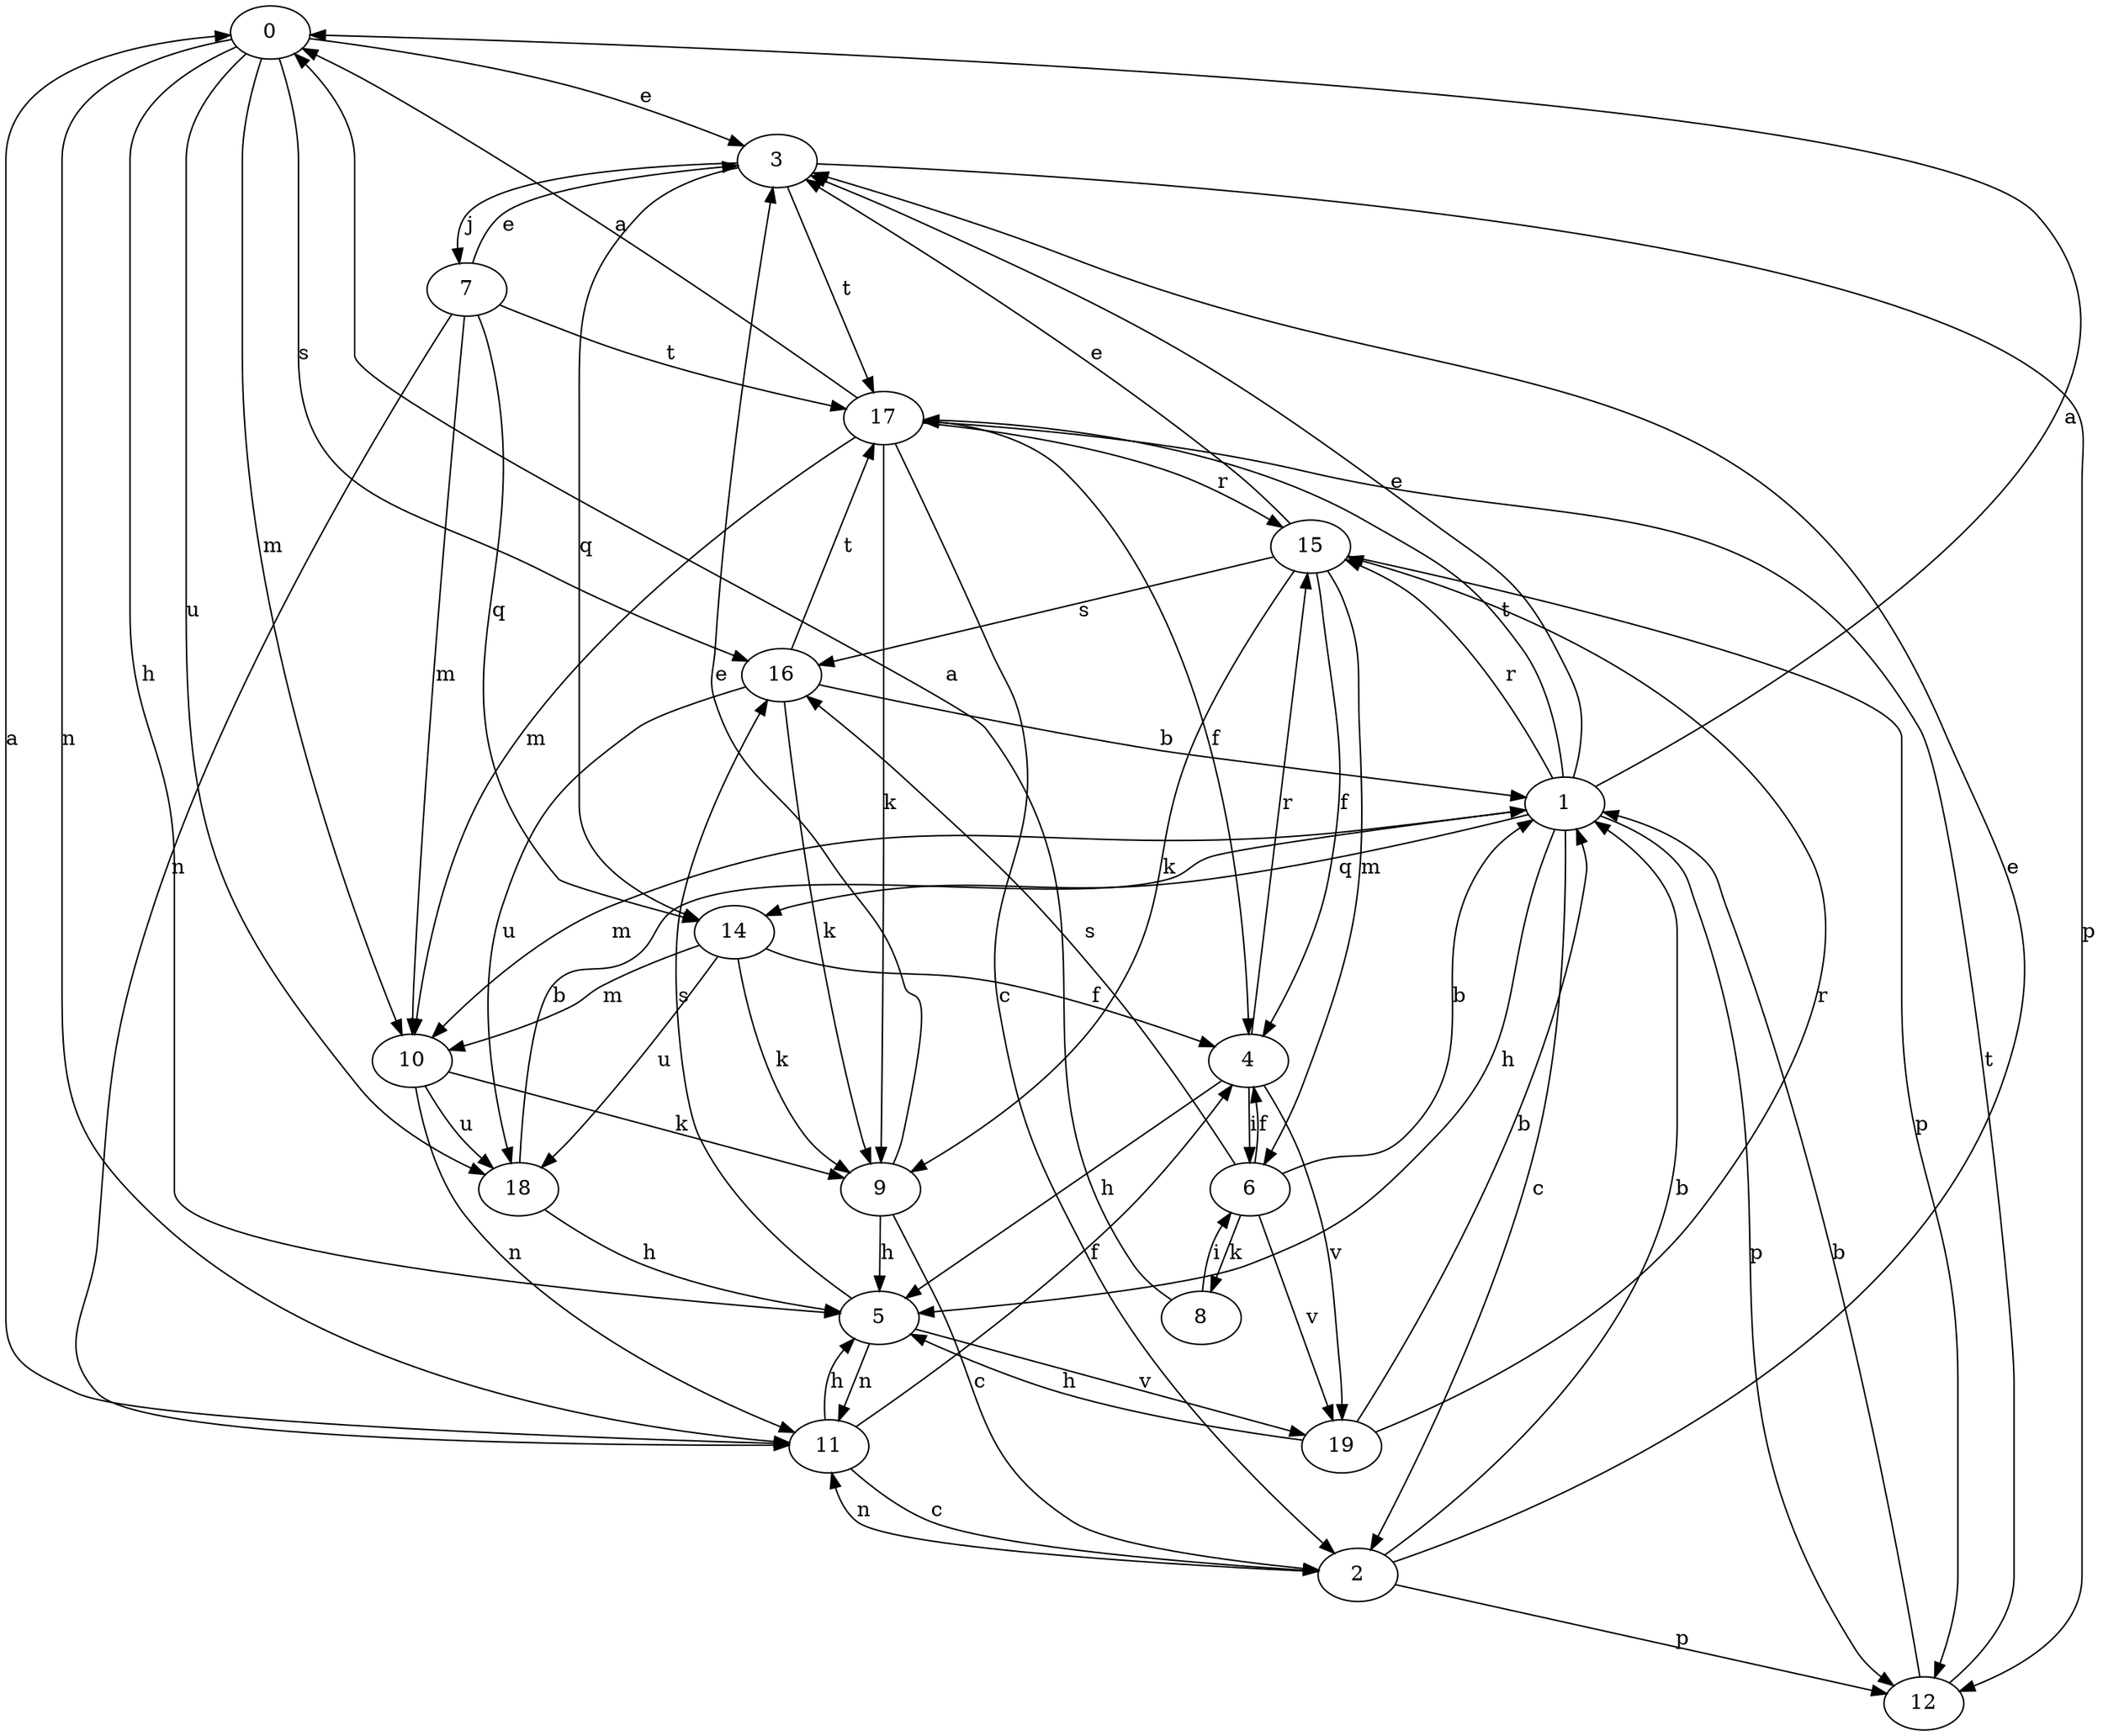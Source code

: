 strict digraph  {
0;
1;
2;
3;
4;
5;
6;
7;
8;
9;
10;
11;
12;
14;
15;
16;
17;
18;
19;
0 -> 3  [label=e];
0 -> 5  [label=h];
0 -> 10  [label=m];
0 -> 11  [label=n];
0 -> 16  [label=s];
0 -> 18  [label=u];
1 -> 0  [label=a];
1 -> 2  [label=c];
1 -> 3  [label=e];
1 -> 5  [label=h];
1 -> 10  [label=m];
1 -> 12  [label=p];
1 -> 14  [label=q];
1 -> 15  [label=r];
1 -> 17  [label=t];
2 -> 1  [label=b];
2 -> 3  [label=e];
2 -> 11  [label=n];
2 -> 12  [label=p];
3 -> 7  [label=j];
3 -> 12  [label=p];
3 -> 14  [label=q];
3 -> 17  [label=t];
4 -> 5  [label=h];
4 -> 6  [label=i];
4 -> 15  [label=r];
4 -> 19  [label=v];
5 -> 11  [label=n];
5 -> 16  [label=s];
5 -> 19  [label=v];
6 -> 1  [label=b];
6 -> 4  [label=f];
6 -> 8  [label=k];
6 -> 16  [label=s];
6 -> 19  [label=v];
7 -> 3  [label=e];
7 -> 10  [label=m];
7 -> 11  [label=n];
7 -> 14  [label=q];
7 -> 17  [label=t];
8 -> 0  [label=a];
8 -> 6  [label=i];
9 -> 2  [label=c];
9 -> 3  [label=e];
9 -> 5  [label=h];
10 -> 9  [label=k];
10 -> 11  [label=n];
10 -> 18  [label=u];
11 -> 0  [label=a];
11 -> 2  [label=c];
11 -> 4  [label=f];
11 -> 5  [label=h];
12 -> 1  [label=b];
12 -> 17  [label=t];
14 -> 4  [label=f];
14 -> 9  [label=k];
14 -> 10  [label=m];
14 -> 18  [label=u];
15 -> 3  [label=e];
15 -> 4  [label=f];
15 -> 6  [label=m];
15 -> 9  [label=k];
15 -> 12  [label=p];
15 -> 16  [label=s];
16 -> 1  [label=b];
16 -> 9  [label=k];
16 -> 17  [label=t];
16 -> 18  [label=u];
17 -> 0  [label=a];
17 -> 2  [label=c];
17 -> 4  [label=f];
17 -> 9  [label=k];
17 -> 10  [label=m];
17 -> 15  [label=r];
18 -> 1  [label=b];
18 -> 5  [label=h];
19 -> 1  [label=b];
19 -> 5  [label=h];
19 -> 15  [label=r];
}

